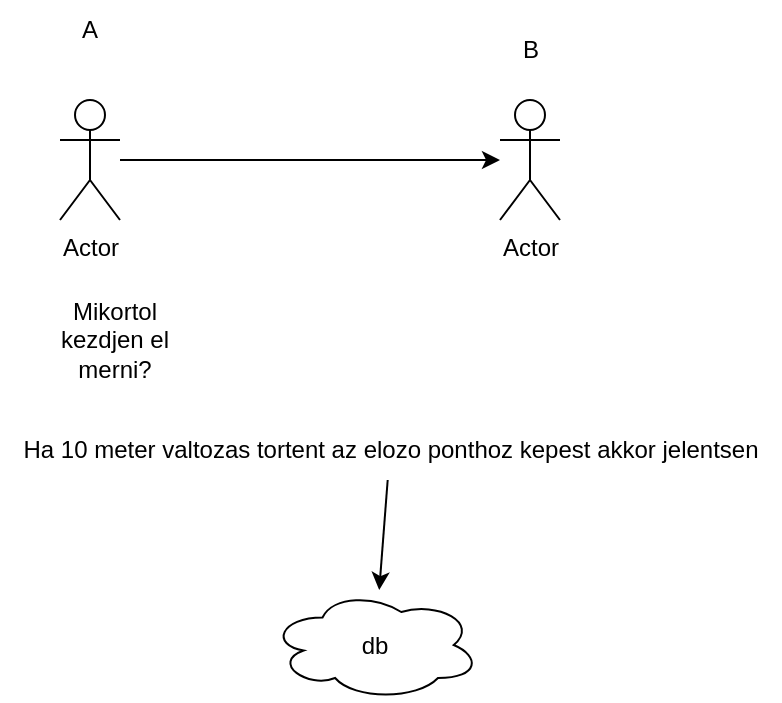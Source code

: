 <mxfile>
    <diagram id="hBdWguA4HmtKhi5X4z5S" name="Page-1">
        <mxGraphModel dx="1617" dy="929" grid="1" gridSize="10" guides="1" tooltips="1" connect="1" arrows="1" fold="1" page="1" pageScale="1" pageWidth="850" pageHeight="1100" math="0" shadow="0">
            <root>
                <mxCell id="0"/>
                <mxCell id="1" parent="0"/>
                <mxCell id="8" value="" style="edgeStyle=none;html=1;" parent="1" source="3" target="7" edge="1">
                    <mxGeometry relative="1" as="geometry"/>
                </mxCell>
                <mxCell id="3" value="Actor" style="shape=umlActor;verticalLabelPosition=bottom;verticalAlign=top;html=1;outlineConnect=0;" parent="1" vertex="1">
                    <mxGeometry x="60" y="90" width="30" height="60" as="geometry"/>
                </mxCell>
                <mxCell id="5" value="A" style="text;html=1;align=center;verticalAlign=middle;whiteSpace=wrap;rounded=0;" parent="1" vertex="1">
                    <mxGeometry x="45" y="40" width="60" height="30" as="geometry"/>
                </mxCell>
                <mxCell id="7" value="Actor" style="shape=umlActor;verticalLabelPosition=bottom;verticalAlign=top;html=1;outlineConnect=0;" parent="1" vertex="1">
                    <mxGeometry x="280" y="90" width="30" height="60" as="geometry"/>
                </mxCell>
                <mxCell id="10" value="B" style="text;html=1;align=center;verticalAlign=middle;resizable=0;points=[];autosize=1;strokeColor=none;fillColor=none;" parent="1" vertex="1">
                    <mxGeometry x="280" y="50" width="30" height="30" as="geometry"/>
                </mxCell>
                <mxCell id="11" value="Mikortol kezdjen el merni?" style="text;html=1;align=center;verticalAlign=middle;whiteSpace=wrap;rounded=0;" parent="1" vertex="1">
                    <mxGeometry x="45" y="190" width="85" height="40" as="geometry"/>
                </mxCell>
                <mxCell id="14" value="" style="edgeStyle=none;html=1;" edge="1" parent="1" source="12" target="13">
                    <mxGeometry relative="1" as="geometry"/>
                </mxCell>
                <mxCell id="12" value="Ha 10 meter valtozas tortent az elozo ponthoz kepest akkor jelentsen" style="text;html=1;align=center;verticalAlign=middle;resizable=0;points=[];autosize=1;strokeColor=none;fillColor=none;" parent="1" vertex="1">
                    <mxGeometry x="30" y="250" width="390" height="30" as="geometry"/>
                </mxCell>
                <mxCell id="13" value="db" style="ellipse;shape=cloud;whiteSpace=wrap;html=1;" vertex="1" parent="1">
                    <mxGeometry x="165" y="335" width="105" height="55" as="geometry"/>
                </mxCell>
            </root>
        </mxGraphModel>
    </diagram>
</mxfile>
